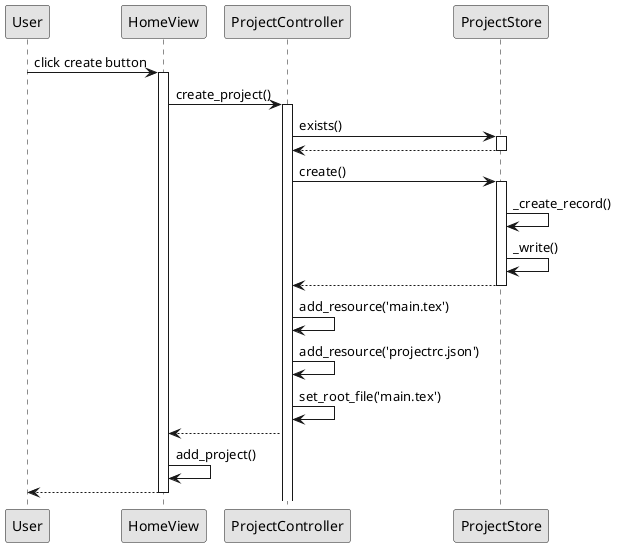 @startuml

skinparam monochrome true

User -> HomeView: click create button
activate HomeView

HomeView -> ProjectController: create_project()
activate ProjectController

ProjectController -> ProjectStore: exists()
activate ProjectStore

ProjectStore --> ProjectController:
deactivate ProjectStore

ProjectController -> ProjectStore: create()
activate ProjectStore

ProjectStore -> ProjectStore: _create_record()
ProjectStore -> ProjectStore: _write()

ProjectStore --> ProjectController:
deactivate ProjectStore

ProjectController -> ProjectController: add_resource('main.tex')
ProjectController -> ProjectController: add_resource('projectrc.json')
ProjectController -> ProjectController: set_root_file('main.tex')

ProjectController --> HomeView
deactivate ProjectStore

HomeView -> HomeView: add_project()

HomeView --> User:
deactivate HomeView

@enduml

